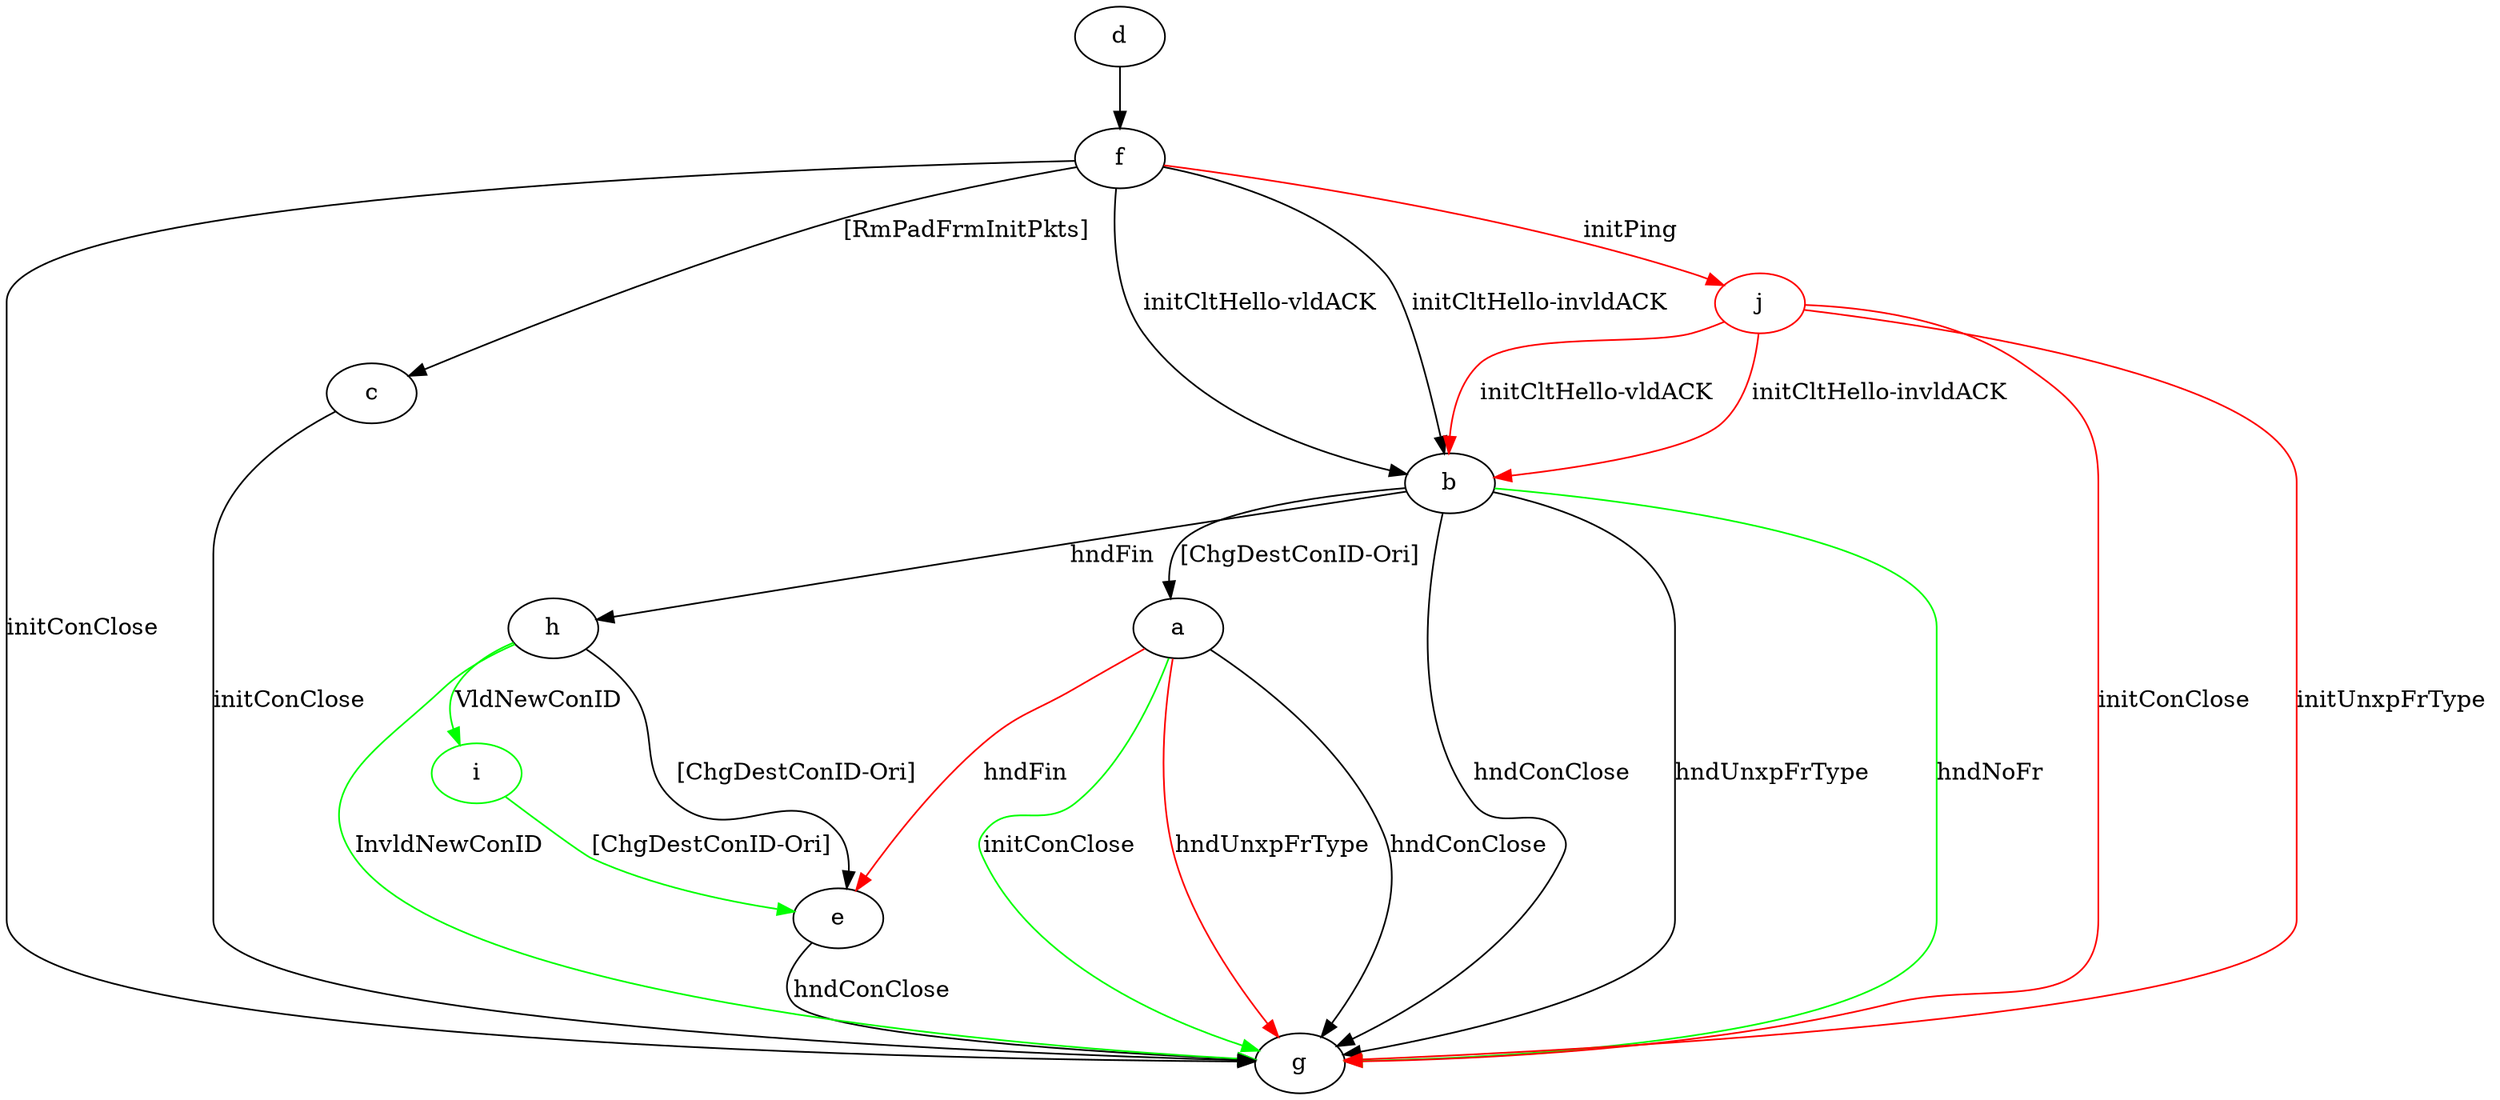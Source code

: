 digraph "" {
	a -> e	[key=0,
		color=red,
		label="hndFin "];
	a -> g	[key=0,
		label="hndConClose "];
	a -> g	[key=1,
		color=green,
		label="initConClose "];
	a -> g	[key=2,
		color=red,
		label="hndUnxpFrType "];
	b -> a	[key=0,
		label="[ChgDestConID-Ori] "];
	b -> g	[key=0,
		label="hndConClose "];
	b -> g	[key=1,
		label="hndUnxpFrType "];
	b -> g	[key=2,
		color=green,
		label="hndNoFr "];
	b -> h	[key=0,
		label="hndFin "];
	c -> g	[key=0,
		label="initConClose "];
	d -> f	[key=0];
	e -> g	[key=0,
		label="hndConClose "];
	f -> b	[key=0,
		label="initCltHello-vldACK "];
	f -> b	[key=1,
		label="initCltHello-invldACK "];
	f -> c	[key=0,
		label="[RmPadFrmInitPkts] "];
	f -> g	[key=0,
		label="initConClose "];
	j	[color=red];
	f -> j	[key=0,
		color=red,
		label="initPing "];
	h -> e	[key=0,
		label="[ChgDestConID-Ori] "];
	h -> g	[key=0,
		color=green,
		label="InvldNewConID "];
	i	[color=green];
	h -> i	[key=0,
		color=green,
		label="VldNewConID "];
	i -> e	[key=0,
		color=green,
		label="[ChgDestConID-Ori] "];
	j -> b	[key=0,
		color=red,
		label="initCltHello-vldACK "];
	j -> b	[key=1,
		color=red,
		label="initCltHello-invldACK "];
	j -> g	[key=0,
		color=red,
		label="initConClose "];
	j -> g	[key=1,
		color=red,
		label="initUnxpFrType "];
}
